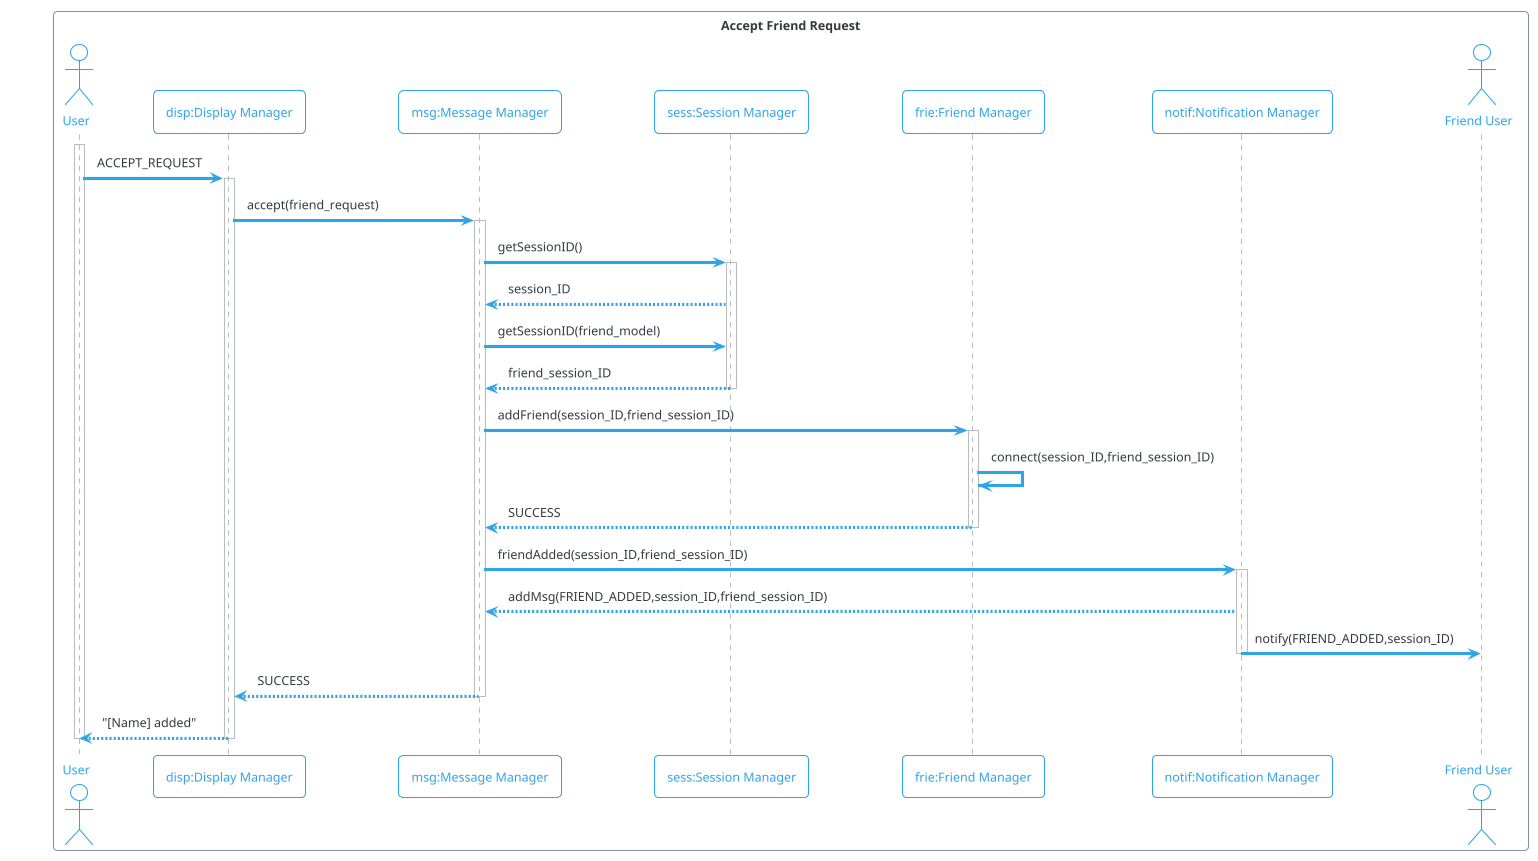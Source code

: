 @startuml
!theme cerulean-outline
box "Accept Friend Request"
actor "User" as user
participant "disp:Display Manager" as disp
participant "msg:Message Manager" as msg
participant "sess:Session Manager" as sess
participant "frie:Friend Manager" as frie
participant "notif:Notification Manager" as notif
actor "Friend User" as friend
end box
activate user
user -> disp ++ : ACCEPT_REQUEST
disp -> msg ++ : accept(friend_request)
msg -> sess ++ : getSessionID()
sess --> msg : session_ID
msg -> sess : getSessionID(friend_model)
sess --> msg -- : friend_session_ID
msg -> frie ++ : addFriend(session_ID,friend_session_ID)
frie -> frie : connect(session_ID,friend_session_ID)
frie --> msg -- : SUCCESS
msg -> notif ++ : friendAdded(session_ID,friend_session_ID)
notif --> msg : addMsg(FRIEND_ADDED,session_ID,friend_session_ID)
notif -> friend --: notify(FRIEND_ADDED,session_ID)
msg --> disp -- : SUCCESS
disp --> user -- : "[Name] added"
deactivate user
@enduml
